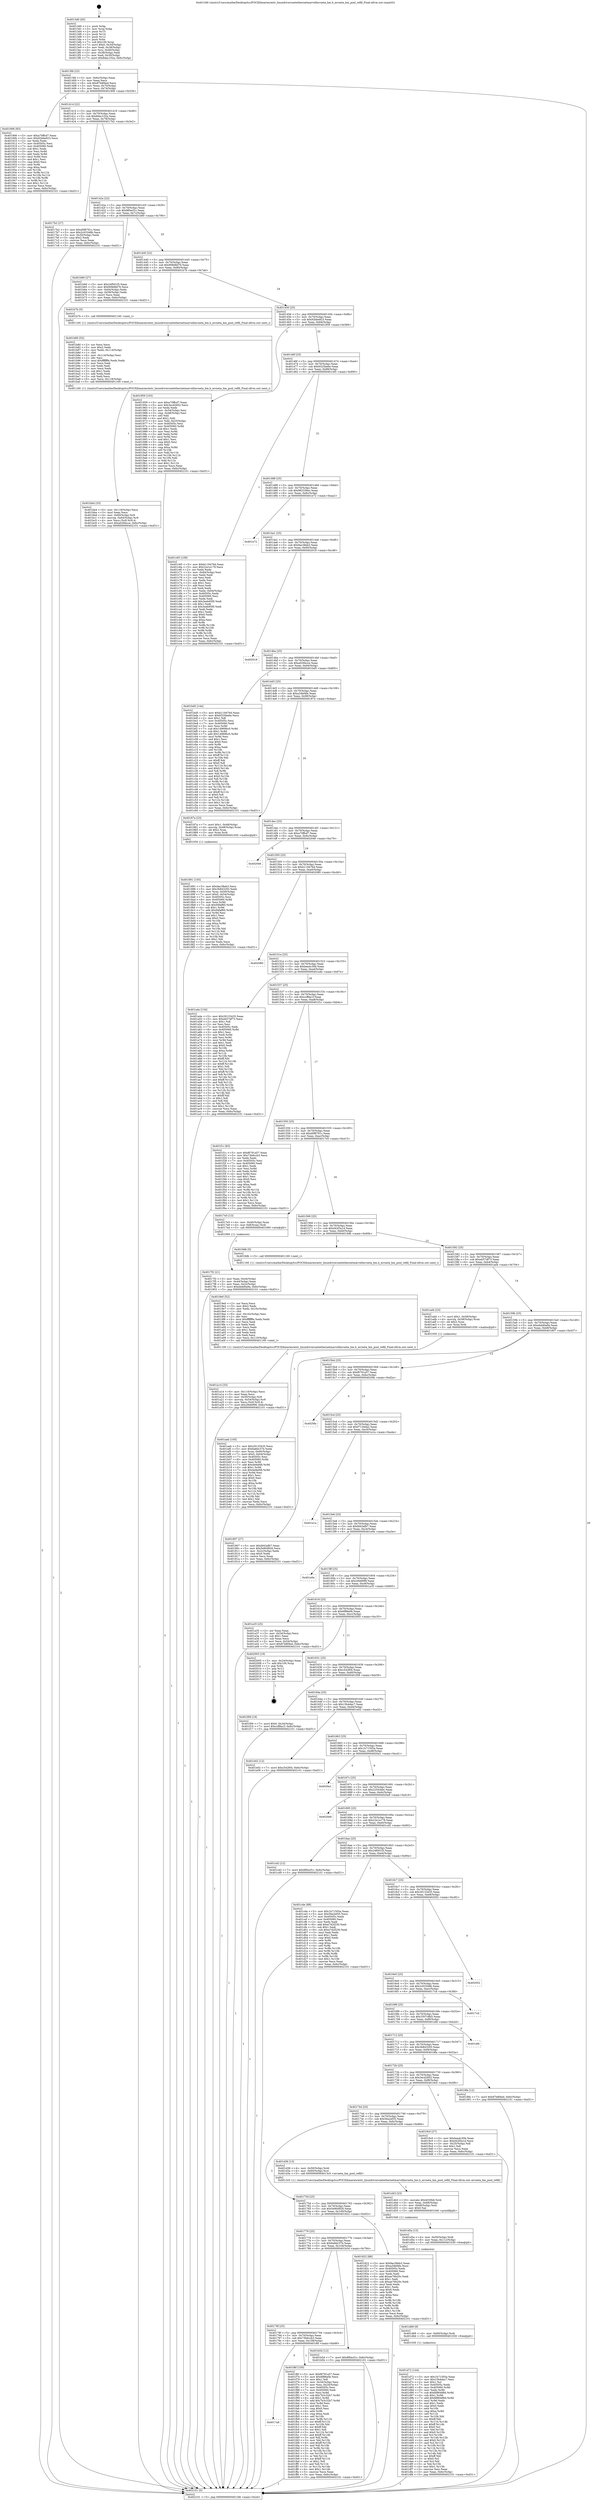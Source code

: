 digraph "0x4013d0" {
  label = "0x4013d0 (/mnt/c/Users/mathe/Desktop/tcc/POCII/binaries/extr_linuxdriversnetethernetmarvellmvneta_bm.h_mvneta_bm_pool_refill_Final-ollvm.out::main(0))"
  labelloc = "t"
  node[shape=record]

  Entry [label="",width=0.3,height=0.3,shape=circle,fillcolor=black,style=filled]
  "0x4013fd" [label="{
     0x4013fd [23]\l
     | [instrs]\l
     &nbsp;&nbsp;0x4013fd \<+3\>: mov -0x6c(%rbp),%eax\l
     &nbsp;&nbsp;0x401400 \<+2\>: mov %eax,%ecx\l
     &nbsp;&nbsp;0x401402 \<+6\>: sub $0x87b8f4ed,%ecx\l
     &nbsp;&nbsp;0x401408 \<+3\>: mov %eax,-0x70(%rbp)\l
     &nbsp;&nbsp;0x40140b \<+3\>: mov %ecx,-0x74(%rbp)\l
     &nbsp;&nbsp;0x40140e \<+6\>: je 0000000000401906 \<main+0x536\>\l
  }"]
  "0x401906" [label="{
     0x401906 [83]\l
     | [instrs]\l
     &nbsp;&nbsp;0x401906 \<+5\>: mov $0xa70ffcd7,%eax\l
     &nbsp;&nbsp;0x40190b \<+5\>: mov $0x92bbe923,%ecx\l
     &nbsp;&nbsp;0x401910 \<+2\>: xor %edx,%edx\l
     &nbsp;&nbsp;0x401912 \<+7\>: mov 0x40505c,%esi\l
     &nbsp;&nbsp;0x401919 \<+7\>: mov 0x405060,%edi\l
     &nbsp;&nbsp;0x401920 \<+3\>: sub $0x1,%edx\l
     &nbsp;&nbsp;0x401923 \<+3\>: mov %esi,%r8d\l
     &nbsp;&nbsp;0x401926 \<+3\>: add %edx,%r8d\l
     &nbsp;&nbsp;0x401929 \<+4\>: imul %r8d,%esi\l
     &nbsp;&nbsp;0x40192d \<+3\>: and $0x1,%esi\l
     &nbsp;&nbsp;0x401930 \<+3\>: cmp $0x0,%esi\l
     &nbsp;&nbsp;0x401933 \<+4\>: sete %r9b\l
     &nbsp;&nbsp;0x401937 \<+3\>: cmp $0xa,%edi\l
     &nbsp;&nbsp;0x40193a \<+4\>: setl %r10b\l
     &nbsp;&nbsp;0x40193e \<+3\>: mov %r9b,%r11b\l
     &nbsp;&nbsp;0x401941 \<+3\>: and %r10b,%r11b\l
     &nbsp;&nbsp;0x401944 \<+3\>: xor %r10b,%r9b\l
     &nbsp;&nbsp;0x401947 \<+3\>: or %r9b,%r11b\l
     &nbsp;&nbsp;0x40194a \<+4\>: test $0x1,%r11b\l
     &nbsp;&nbsp;0x40194e \<+3\>: cmovne %ecx,%eax\l
     &nbsp;&nbsp;0x401951 \<+3\>: mov %eax,-0x6c(%rbp)\l
     &nbsp;&nbsp;0x401954 \<+5\>: jmp 0000000000402101 \<main+0xd31\>\l
  }"]
  "0x401414" [label="{
     0x401414 [22]\l
     | [instrs]\l
     &nbsp;&nbsp;0x401414 \<+5\>: jmp 0000000000401419 \<main+0x49\>\l
     &nbsp;&nbsp;0x401419 \<+3\>: mov -0x70(%rbp),%eax\l
     &nbsp;&nbsp;0x40141c \<+5\>: sub $0x8dac102a,%eax\l
     &nbsp;&nbsp;0x401421 \<+3\>: mov %eax,-0x78(%rbp)\l
     &nbsp;&nbsp;0x401424 \<+6\>: je 00000000004017b2 \<main+0x3e2\>\l
  }"]
  Exit [label="",width=0.3,height=0.3,shape=circle,fillcolor=black,style=filled,peripheries=2]
  "0x4017b2" [label="{
     0x4017b2 [27]\l
     | [instrs]\l
     &nbsp;&nbsp;0x4017b2 \<+5\>: mov $0xd0f8791c,%eax\l
     &nbsp;&nbsp;0x4017b7 \<+5\>: mov $0x2c03348b,%ecx\l
     &nbsp;&nbsp;0x4017bc \<+3\>: mov -0x30(%rbp),%edx\l
     &nbsp;&nbsp;0x4017bf \<+3\>: cmp $0x2,%edx\l
     &nbsp;&nbsp;0x4017c2 \<+3\>: cmovne %ecx,%eax\l
     &nbsp;&nbsp;0x4017c5 \<+3\>: mov %eax,-0x6c(%rbp)\l
     &nbsp;&nbsp;0x4017c8 \<+5\>: jmp 0000000000402101 \<main+0xd31\>\l
  }"]
  "0x40142a" [label="{
     0x40142a [22]\l
     | [instrs]\l
     &nbsp;&nbsp;0x40142a \<+5\>: jmp 000000000040142f \<main+0x5f\>\l
     &nbsp;&nbsp;0x40142f \<+3\>: mov -0x70(%rbp),%eax\l
     &nbsp;&nbsp;0x401432 \<+5\>: sub $0x8f0ecf1c,%eax\l
     &nbsp;&nbsp;0x401437 \<+3\>: mov %eax,-0x7c(%rbp)\l
     &nbsp;&nbsp;0x40143a \<+6\>: je 0000000000401b60 \<main+0x790\>\l
  }"]
  "0x402101" [label="{
     0x402101 [5]\l
     | [instrs]\l
     &nbsp;&nbsp;0x402101 \<+5\>: jmp 00000000004013fd \<main+0x2d\>\l
  }"]
  "0x4013d0" [label="{
     0x4013d0 [45]\l
     | [instrs]\l
     &nbsp;&nbsp;0x4013d0 \<+1\>: push %rbp\l
     &nbsp;&nbsp;0x4013d1 \<+3\>: mov %rsp,%rbp\l
     &nbsp;&nbsp;0x4013d4 \<+2\>: push %r15\l
     &nbsp;&nbsp;0x4013d6 \<+2\>: push %r14\l
     &nbsp;&nbsp;0x4013d8 \<+2\>: push %r12\l
     &nbsp;&nbsp;0x4013da \<+1\>: push %rbx\l
     &nbsp;&nbsp;0x4013db \<+7\>: sub $0x100,%rsp\l
     &nbsp;&nbsp;0x4013e2 \<+7\>: movl $0x0,-0x34(%rbp)\l
     &nbsp;&nbsp;0x4013e9 \<+3\>: mov %edi,-0x38(%rbp)\l
     &nbsp;&nbsp;0x4013ec \<+4\>: mov %rsi,-0x40(%rbp)\l
     &nbsp;&nbsp;0x4013f0 \<+3\>: mov -0x38(%rbp),%edi\l
     &nbsp;&nbsp;0x4013f3 \<+3\>: mov %edi,-0x30(%rbp)\l
     &nbsp;&nbsp;0x4013f6 \<+7\>: movl $0x8dac102a,-0x6c(%rbp)\l
  }"]
  "0x4017a8" [label="{
     0x4017a8\l
  }", style=dashed]
  "0x401b60" [label="{
     0x401b60 [27]\l
     | [instrs]\l
     &nbsp;&nbsp;0x401b60 \<+5\>: mov $0x24f001f3,%eax\l
     &nbsp;&nbsp;0x401b65 \<+5\>: mov $0x908d8d76,%ecx\l
     &nbsp;&nbsp;0x401b6a \<+3\>: mov -0x64(%rbp),%edx\l
     &nbsp;&nbsp;0x401b6d \<+3\>: cmp -0x58(%rbp),%edx\l
     &nbsp;&nbsp;0x401b70 \<+3\>: cmovl %ecx,%eax\l
     &nbsp;&nbsp;0x401b73 \<+3\>: mov %eax,-0x6c(%rbp)\l
     &nbsp;&nbsp;0x401b76 \<+5\>: jmp 0000000000402101 \<main+0xd31\>\l
  }"]
  "0x401440" [label="{
     0x401440 [22]\l
     | [instrs]\l
     &nbsp;&nbsp;0x401440 \<+5\>: jmp 0000000000401445 \<main+0x75\>\l
     &nbsp;&nbsp;0x401445 \<+3\>: mov -0x70(%rbp),%eax\l
     &nbsp;&nbsp;0x401448 \<+5\>: sub $0x908d8d76,%eax\l
     &nbsp;&nbsp;0x40144d \<+3\>: mov %eax,-0x80(%rbp)\l
     &nbsp;&nbsp;0x401450 \<+6\>: je 0000000000401b7b \<main+0x7ab\>\l
  }"]
  "0x401f6f" [label="{
     0x401f6f [150]\l
     | [instrs]\l
     &nbsp;&nbsp;0x401f6f \<+5\>: mov $0xf6791a57,%eax\l
     &nbsp;&nbsp;0x401f74 \<+5\>: mov $0x6f88a0b,%ecx\l
     &nbsp;&nbsp;0x401f79 \<+2\>: mov $0x1,%dl\l
     &nbsp;&nbsp;0x401f7b \<+3\>: mov -0x34(%rbp),%esi\l
     &nbsp;&nbsp;0x401f7e \<+3\>: mov %esi,-0x24(%rbp)\l
     &nbsp;&nbsp;0x401f81 \<+7\>: mov 0x40505c,%esi\l
     &nbsp;&nbsp;0x401f88 \<+7\>: mov 0x405060,%edi\l
     &nbsp;&nbsp;0x401f8f \<+3\>: mov %esi,%r8d\l
     &nbsp;&nbsp;0x401f92 \<+7\>: sub $0x7b3c32b7,%r8d\l
     &nbsp;&nbsp;0x401f99 \<+4\>: sub $0x1,%r8d\l
     &nbsp;&nbsp;0x401f9d \<+7\>: add $0x7b3c32b7,%r8d\l
     &nbsp;&nbsp;0x401fa4 \<+4\>: imul %r8d,%esi\l
     &nbsp;&nbsp;0x401fa8 \<+3\>: and $0x1,%esi\l
     &nbsp;&nbsp;0x401fab \<+3\>: cmp $0x0,%esi\l
     &nbsp;&nbsp;0x401fae \<+4\>: sete %r9b\l
     &nbsp;&nbsp;0x401fb2 \<+3\>: cmp $0xa,%edi\l
     &nbsp;&nbsp;0x401fb5 \<+4\>: setl %r10b\l
     &nbsp;&nbsp;0x401fb9 \<+3\>: mov %r9b,%r11b\l
     &nbsp;&nbsp;0x401fbc \<+4\>: xor $0xff,%r11b\l
     &nbsp;&nbsp;0x401fc0 \<+3\>: mov %r10b,%bl\l
     &nbsp;&nbsp;0x401fc3 \<+3\>: xor $0xff,%bl\l
     &nbsp;&nbsp;0x401fc6 \<+3\>: xor $0x1,%dl\l
     &nbsp;&nbsp;0x401fc9 \<+3\>: mov %r11b,%r14b\l
     &nbsp;&nbsp;0x401fcc \<+4\>: and $0xff,%r14b\l
     &nbsp;&nbsp;0x401fd0 \<+3\>: and %dl,%r9b\l
     &nbsp;&nbsp;0x401fd3 \<+3\>: mov %bl,%r15b\l
     &nbsp;&nbsp;0x401fd6 \<+4\>: and $0xff,%r15b\l
     &nbsp;&nbsp;0x401fda \<+3\>: and %dl,%r10b\l
     &nbsp;&nbsp;0x401fdd \<+3\>: or %r9b,%r14b\l
     &nbsp;&nbsp;0x401fe0 \<+3\>: or %r10b,%r15b\l
     &nbsp;&nbsp;0x401fe3 \<+3\>: xor %r15b,%r14b\l
     &nbsp;&nbsp;0x401fe6 \<+3\>: or %bl,%r11b\l
     &nbsp;&nbsp;0x401fe9 \<+4\>: xor $0xff,%r11b\l
     &nbsp;&nbsp;0x401fed \<+3\>: or $0x1,%dl\l
     &nbsp;&nbsp;0x401ff0 \<+3\>: and %dl,%r11b\l
     &nbsp;&nbsp;0x401ff3 \<+3\>: or %r11b,%r14b\l
     &nbsp;&nbsp;0x401ff6 \<+4\>: test $0x1,%r14b\l
     &nbsp;&nbsp;0x401ffa \<+3\>: cmovne %ecx,%eax\l
     &nbsp;&nbsp;0x401ffd \<+3\>: mov %eax,-0x6c(%rbp)\l
     &nbsp;&nbsp;0x402000 \<+5\>: jmp 0000000000402101 \<main+0xd31\>\l
  }"]
  "0x401b7b" [label="{
     0x401b7b [5]\l
     | [instrs]\l
     &nbsp;&nbsp;0x401b7b \<+5\>: call 0000000000401160 \<next_i\>\l
     | [calls]\l
     &nbsp;&nbsp;0x401160 \{1\} (/mnt/c/Users/mathe/Desktop/tcc/POCII/binaries/extr_linuxdriversnetethernetmarvellmvneta_bm.h_mvneta_bm_pool_refill_Final-ollvm.out::next_i)\l
  }"]
  "0x401456" [label="{
     0x401456 [25]\l
     | [instrs]\l
     &nbsp;&nbsp;0x401456 \<+5\>: jmp 000000000040145b \<main+0x8b\>\l
     &nbsp;&nbsp;0x40145b \<+3\>: mov -0x70(%rbp),%eax\l
     &nbsp;&nbsp;0x40145e \<+5\>: sub $0x92bbe923,%eax\l
     &nbsp;&nbsp;0x401463 \<+6\>: mov %eax,-0x84(%rbp)\l
     &nbsp;&nbsp;0x401469 \<+6\>: je 0000000000401959 \<main+0x589\>\l
  }"]
  "0x401d72" [label="{
     0x401d72 [144]\l
     | [instrs]\l
     &nbsp;&nbsp;0x401d72 \<+5\>: mov $0x1b71505a,%eax\l
     &nbsp;&nbsp;0x401d77 \<+5\>: mov $0x15b4dac7,%esi\l
     &nbsp;&nbsp;0x401d7c \<+2\>: mov $0x1,%cl\l
     &nbsp;&nbsp;0x401d7e \<+7\>: mov 0x40505c,%edx\l
     &nbsp;&nbsp;0x401d85 \<+8\>: mov 0x405060,%r8d\l
     &nbsp;&nbsp;0x401d8d \<+3\>: mov %edx,%r9d\l
     &nbsp;&nbsp;0x401d90 \<+7\>: sub $0xfd86488d,%r9d\l
     &nbsp;&nbsp;0x401d97 \<+4\>: sub $0x1,%r9d\l
     &nbsp;&nbsp;0x401d9b \<+7\>: add $0xfd86488d,%r9d\l
     &nbsp;&nbsp;0x401da2 \<+4\>: imul %r9d,%edx\l
     &nbsp;&nbsp;0x401da6 \<+3\>: and $0x1,%edx\l
     &nbsp;&nbsp;0x401da9 \<+3\>: cmp $0x0,%edx\l
     &nbsp;&nbsp;0x401dac \<+4\>: sete %r10b\l
     &nbsp;&nbsp;0x401db0 \<+4\>: cmp $0xa,%r8d\l
     &nbsp;&nbsp;0x401db4 \<+4\>: setl %r11b\l
     &nbsp;&nbsp;0x401db8 \<+3\>: mov %r10b,%bl\l
     &nbsp;&nbsp;0x401dbb \<+3\>: xor $0xff,%bl\l
     &nbsp;&nbsp;0x401dbe \<+3\>: mov %r11b,%r14b\l
     &nbsp;&nbsp;0x401dc1 \<+4\>: xor $0xff,%r14b\l
     &nbsp;&nbsp;0x401dc5 \<+3\>: xor $0x0,%cl\l
     &nbsp;&nbsp;0x401dc8 \<+3\>: mov %bl,%r15b\l
     &nbsp;&nbsp;0x401dcb \<+4\>: and $0x0,%r15b\l
     &nbsp;&nbsp;0x401dcf \<+3\>: and %cl,%r10b\l
     &nbsp;&nbsp;0x401dd2 \<+3\>: mov %r14b,%r12b\l
     &nbsp;&nbsp;0x401dd5 \<+4\>: and $0x0,%r12b\l
     &nbsp;&nbsp;0x401dd9 \<+3\>: and %cl,%r11b\l
     &nbsp;&nbsp;0x401ddc \<+3\>: or %r10b,%r15b\l
     &nbsp;&nbsp;0x401ddf \<+3\>: or %r11b,%r12b\l
     &nbsp;&nbsp;0x401de2 \<+3\>: xor %r12b,%r15b\l
     &nbsp;&nbsp;0x401de5 \<+3\>: or %r14b,%bl\l
     &nbsp;&nbsp;0x401de8 \<+3\>: xor $0xff,%bl\l
     &nbsp;&nbsp;0x401deb \<+3\>: or $0x0,%cl\l
     &nbsp;&nbsp;0x401dee \<+2\>: and %cl,%bl\l
     &nbsp;&nbsp;0x401df0 \<+3\>: or %bl,%r15b\l
     &nbsp;&nbsp;0x401df3 \<+4\>: test $0x1,%r15b\l
     &nbsp;&nbsp;0x401df7 \<+3\>: cmovne %esi,%eax\l
     &nbsp;&nbsp;0x401dfa \<+3\>: mov %eax,-0x6c(%rbp)\l
     &nbsp;&nbsp;0x401dfd \<+5\>: jmp 0000000000402101 \<main+0xd31\>\l
  }"]
  "0x401959" [label="{
     0x401959 [103]\l
     | [instrs]\l
     &nbsp;&nbsp;0x401959 \<+5\>: mov $0xa70ffcd7,%eax\l
     &nbsp;&nbsp;0x40195e \<+5\>: mov $0x3ecd2602,%ecx\l
     &nbsp;&nbsp;0x401963 \<+2\>: xor %edx,%edx\l
     &nbsp;&nbsp;0x401965 \<+3\>: mov -0x54(%rbp),%esi\l
     &nbsp;&nbsp;0x401968 \<+3\>: cmp -0x48(%rbp),%esi\l
     &nbsp;&nbsp;0x40196b \<+4\>: setl %dil\l
     &nbsp;&nbsp;0x40196f \<+4\>: and $0x1,%dil\l
     &nbsp;&nbsp;0x401973 \<+4\>: mov %dil,-0x25(%rbp)\l
     &nbsp;&nbsp;0x401977 \<+7\>: mov 0x40505c,%esi\l
     &nbsp;&nbsp;0x40197e \<+8\>: mov 0x405060,%r8d\l
     &nbsp;&nbsp;0x401986 \<+3\>: sub $0x1,%edx\l
     &nbsp;&nbsp;0x401989 \<+3\>: mov %esi,%r9d\l
     &nbsp;&nbsp;0x40198c \<+3\>: add %edx,%r9d\l
     &nbsp;&nbsp;0x40198f \<+4\>: imul %r9d,%esi\l
     &nbsp;&nbsp;0x401993 \<+3\>: and $0x1,%esi\l
     &nbsp;&nbsp;0x401996 \<+3\>: cmp $0x0,%esi\l
     &nbsp;&nbsp;0x401999 \<+4\>: sete %dil\l
     &nbsp;&nbsp;0x40199d \<+4\>: cmp $0xa,%r8d\l
     &nbsp;&nbsp;0x4019a1 \<+4\>: setl %r10b\l
     &nbsp;&nbsp;0x4019a5 \<+3\>: mov %dil,%r11b\l
     &nbsp;&nbsp;0x4019a8 \<+3\>: and %r10b,%r11b\l
     &nbsp;&nbsp;0x4019ab \<+3\>: xor %r10b,%dil\l
     &nbsp;&nbsp;0x4019ae \<+3\>: or %dil,%r11b\l
     &nbsp;&nbsp;0x4019b1 \<+4\>: test $0x1,%r11b\l
     &nbsp;&nbsp;0x4019b5 \<+3\>: cmovne %ecx,%eax\l
     &nbsp;&nbsp;0x4019b8 \<+3\>: mov %eax,-0x6c(%rbp)\l
     &nbsp;&nbsp;0x4019bb \<+5\>: jmp 0000000000402101 \<main+0xd31\>\l
  }"]
  "0x40146f" [label="{
     0x40146f [25]\l
     | [instrs]\l
     &nbsp;&nbsp;0x40146f \<+5\>: jmp 0000000000401474 \<main+0xa4\>\l
     &nbsp;&nbsp;0x401474 \<+3\>: mov -0x70(%rbp),%eax\l
     &nbsp;&nbsp;0x401477 \<+5\>: sub $0x9325be6e,%eax\l
     &nbsp;&nbsp;0x40147c \<+6\>: mov %eax,-0x88(%rbp)\l
     &nbsp;&nbsp;0x401482 \<+6\>: je 0000000000401c65 \<main+0x895\>\l
  }"]
  "0x401d69" [label="{
     0x401d69 [9]\l
     | [instrs]\l
     &nbsp;&nbsp;0x401d69 \<+4\>: mov -0x60(%rbp),%rdi\l
     &nbsp;&nbsp;0x401d6d \<+5\>: call 0000000000401030 \<free@plt\>\l
     | [calls]\l
     &nbsp;&nbsp;0x401030 \{1\} (unknown)\l
  }"]
  "0x401c65" [label="{
     0x401c65 [109]\l
     | [instrs]\l
     &nbsp;&nbsp;0x401c65 \<+5\>: mov $0xb119476d,%eax\l
     &nbsp;&nbsp;0x401c6a \<+5\>: mov $0x22e1e179,%ecx\l
     &nbsp;&nbsp;0x401c6f \<+2\>: xor %edx,%edx\l
     &nbsp;&nbsp;0x401c71 \<+3\>: mov -0x64(%rbp),%esi\l
     &nbsp;&nbsp;0x401c74 \<+2\>: mov %edx,%edi\l
     &nbsp;&nbsp;0x401c76 \<+2\>: sub %esi,%edi\l
     &nbsp;&nbsp;0x401c78 \<+2\>: mov %edx,%esi\l
     &nbsp;&nbsp;0x401c7a \<+3\>: sub $0x1,%esi\l
     &nbsp;&nbsp;0x401c7d \<+2\>: add %esi,%edi\l
     &nbsp;&nbsp;0x401c7f \<+2\>: sub %edi,%edx\l
     &nbsp;&nbsp;0x401c81 \<+3\>: mov %edx,-0x64(%rbp)\l
     &nbsp;&nbsp;0x401c84 \<+7\>: mov 0x40505c,%edx\l
     &nbsp;&nbsp;0x401c8b \<+7\>: mov 0x405060,%esi\l
     &nbsp;&nbsp;0x401c92 \<+2\>: mov %edx,%edi\l
     &nbsp;&nbsp;0x401c94 \<+6\>: add $0x3eeb95f0,%edi\l
     &nbsp;&nbsp;0x401c9a \<+3\>: sub $0x1,%edi\l
     &nbsp;&nbsp;0x401c9d \<+6\>: sub $0x3eeb95f0,%edi\l
     &nbsp;&nbsp;0x401ca3 \<+3\>: imul %edi,%edx\l
     &nbsp;&nbsp;0x401ca6 \<+3\>: and $0x1,%edx\l
     &nbsp;&nbsp;0x401ca9 \<+3\>: cmp $0x0,%edx\l
     &nbsp;&nbsp;0x401cac \<+4\>: sete %r8b\l
     &nbsp;&nbsp;0x401cb0 \<+3\>: cmp $0xa,%esi\l
     &nbsp;&nbsp;0x401cb3 \<+4\>: setl %r9b\l
     &nbsp;&nbsp;0x401cb7 \<+3\>: mov %r8b,%r10b\l
     &nbsp;&nbsp;0x401cba \<+3\>: and %r9b,%r10b\l
     &nbsp;&nbsp;0x401cbd \<+3\>: xor %r9b,%r8b\l
     &nbsp;&nbsp;0x401cc0 \<+3\>: or %r8b,%r10b\l
     &nbsp;&nbsp;0x401cc3 \<+4\>: test $0x1,%r10b\l
     &nbsp;&nbsp;0x401cc7 \<+3\>: cmovne %ecx,%eax\l
     &nbsp;&nbsp;0x401cca \<+3\>: mov %eax,-0x6c(%rbp)\l
     &nbsp;&nbsp;0x401ccd \<+5\>: jmp 0000000000402101 \<main+0xd31\>\l
  }"]
  "0x401488" [label="{
     0x401488 [25]\l
     | [instrs]\l
     &nbsp;&nbsp;0x401488 \<+5\>: jmp 000000000040148d \<main+0xbd\>\l
     &nbsp;&nbsp;0x40148d \<+3\>: mov -0x70(%rbp),%eax\l
     &nbsp;&nbsp;0x401490 \<+5\>: sub $0x982336ec,%eax\l
     &nbsp;&nbsp;0x401495 \<+6\>: mov %eax,-0x8c(%rbp)\l
     &nbsp;&nbsp;0x40149b \<+6\>: je 0000000000401e72 \<main+0xaa2\>\l
  }"]
  "0x401d5a" [label="{
     0x401d5a [15]\l
     | [instrs]\l
     &nbsp;&nbsp;0x401d5a \<+4\>: mov -0x50(%rbp),%rdi\l
     &nbsp;&nbsp;0x401d5e \<+6\>: mov %eax,-0x11c(%rbp)\l
     &nbsp;&nbsp;0x401d64 \<+5\>: call 0000000000401030 \<free@plt\>\l
     | [calls]\l
     &nbsp;&nbsp;0x401030 \{1\} (unknown)\l
  }"]
  "0x401e72" [label="{
     0x401e72\l
  }", style=dashed]
  "0x4014a1" [label="{
     0x4014a1 [25]\l
     | [instrs]\l
     &nbsp;&nbsp;0x4014a1 \<+5\>: jmp 00000000004014a6 \<main+0xd6\>\l
     &nbsp;&nbsp;0x4014a6 \<+3\>: mov -0x70(%rbp),%eax\l
     &nbsp;&nbsp;0x4014a9 \<+5\>: sub $0x9ac38eb3,%eax\l
     &nbsp;&nbsp;0x4014ae \<+6\>: mov %eax,-0x90(%rbp)\l
     &nbsp;&nbsp;0x4014b4 \<+6\>: je 0000000000402018 \<main+0xc48\>\l
  }"]
  "0x401d43" [label="{
     0x401d43 [23]\l
     | [instrs]\l
     &nbsp;&nbsp;0x401d43 \<+10\>: movabs $0x4030b6,%rdi\l
     &nbsp;&nbsp;0x401d4d \<+3\>: mov %eax,-0x68(%rbp)\l
     &nbsp;&nbsp;0x401d50 \<+3\>: mov -0x68(%rbp),%esi\l
     &nbsp;&nbsp;0x401d53 \<+2\>: mov $0x0,%al\l
     &nbsp;&nbsp;0x401d55 \<+5\>: call 0000000000401040 \<printf@plt\>\l
     | [calls]\l
     &nbsp;&nbsp;0x401040 \{1\} (unknown)\l
  }"]
  "0x402018" [label="{
     0x402018\l
  }", style=dashed]
  "0x4014ba" [label="{
     0x4014ba [25]\l
     | [instrs]\l
     &nbsp;&nbsp;0x4014ba \<+5\>: jmp 00000000004014bf \<main+0xef\>\l
     &nbsp;&nbsp;0x4014bf \<+3\>: mov -0x70(%rbp),%eax\l
     &nbsp;&nbsp;0x4014c2 \<+5\>: sub $0xa026bcce,%eax\l
     &nbsp;&nbsp;0x4014c7 \<+6\>: mov %eax,-0x94(%rbp)\l
     &nbsp;&nbsp;0x4014cd \<+6\>: je 0000000000401bd5 \<main+0x805\>\l
  }"]
  "0x401bb4" [label="{
     0x401bb4 [33]\l
     | [instrs]\l
     &nbsp;&nbsp;0x401bb4 \<+6\>: mov -0x118(%rbp),%ecx\l
     &nbsp;&nbsp;0x401bba \<+3\>: imul %eax,%ecx\l
     &nbsp;&nbsp;0x401bbd \<+4\>: mov -0x60(%rbp),%r8\l
     &nbsp;&nbsp;0x401bc1 \<+4\>: movslq -0x64(%rbp),%r9\l
     &nbsp;&nbsp;0x401bc5 \<+4\>: mov %ecx,(%r8,%r9,4)\l
     &nbsp;&nbsp;0x401bc9 \<+7\>: movl $0xa026bcce,-0x6c(%rbp)\l
     &nbsp;&nbsp;0x401bd0 \<+5\>: jmp 0000000000402101 \<main+0xd31\>\l
  }"]
  "0x401bd5" [label="{
     0x401bd5 [144]\l
     | [instrs]\l
     &nbsp;&nbsp;0x401bd5 \<+5\>: mov $0xb119476d,%eax\l
     &nbsp;&nbsp;0x401bda \<+5\>: mov $0x9325be6e,%ecx\l
     &nbsp;&nbsp;0x401bdf \<+2\>: mov $0x1,%dl\l
     &nbsp;&nbsp;0x401be1 \<+7\>: mov 0x40505c,%esi\l
     &nbsp;&nbsp;0x401be8 \<+7\>: mov 0x405060,%edi\l
     &nbsp;&nbsp;0x401bef \<+3\>: mov %esi,%r8d\l
     &nbsp;&nbsp;0x401bf2 \<+7\>: sub $0x14969bc0,%r8d\l
     &nbsp;&nbsp;0x401bf9 \<+4\>: sub $0x1,%r8d\l
     &nbsp;&nbsp;0x401bfd \<+7\>: add $0x14969bc0,%r8d\l
     &nbsp;&nbsp;0x401c04 \<+4\>: imul %r8d,%esi\l
     &nbsp;&nbsp;0x401c08 \<+3\>: and $0x1,%esi\l
     &nbsp;&nbsp;0x401c0b \<+3\>: cmp $0x0,%esi\l
     &nbsp;&nbsp;0x401c0e \<+4\>: sete %r9b\l
     &nbsp;&nbsp;0x401c12 \<+3\>: cmp $0xa,%edi\l
     &nbsp;&nbsp;0x401c15 \<+4\>: setl %r10b\l
     &nbsp;&nbsp;0x401c19 \<+3\>: mov %r9b,%r11b\l
     &nbsp;&nbsp;0x401c1c \<+4\>: xor $0xff,%r11b\l
     &nbsp;&nbsp;0x401c20 \<+3\>: mov %r10b,%bl\l
     &nbsp;&nbsp;0x401c23 \<+3\>: xor $0xff,%bl\l
     &nbsp;&nbsp;0x401c26 \<+3\>: xor $0x0,%dl\l
     &nbsp;&nbsp;0x401c29 \<+3\>: mov %r11b,%r14b\l
     &nbsp;&nbsp;0x401c2c \<+4\>: and $0x0,%r14b\l
     &nbsp;&nbsp;0x401c30 \<+3\>: and %dl,%r9b\l
     &nbsp;&nbsp;0x401c33 \<+3\>: mov %bl,%r15b\l
     &nbsp;&nbsp;0x401c36 \<+4\>: and $0x0,%r15b\l
     &nbsp;&nbsp;0x401c3a \<+3\>: and %dl,%r10b\l
     &nbsp;&nbsp;0x401c3d \<+3\>: or %r9b,%r14b\l
     &nbsp;&nbsp;0x401c40 \<+3\>: or %r10b,%r15b\l
     &nbsp;&nbsp;0x401c43 \<+3\>: xor %r15b,%r14b\l
     &nbsp;&nbsp;0x401c46 \<+3\>: or %bl,%r11b\l
     &nbsp;&nbsp;0x401c49 \<+4\>: xor $0xff,%r11b\l
     &nbsp;&nbsp;0x401c4d \<+3\>: or $0x0,%dl\l
     &nbsp;&nbsp;0x401c50 \<+3\>: and %dl,%r11b\l
     &nbsp;&nbsp;0x401c53 \<+3\>: or %r11b,%r14b\l
     &nbsp;&nbsp;0x401c56 \<+4\>: test $0x1,%r14b\l
     &nbsp;&nbsp;0x401c5a \<+3\>: cmovne %ecx,%eax\l
     &nbsp;&nbsp;0x401c5d \<+3\>: mov %eax,-0x6c(%rbp)\l
     &nbsp;&nbsp;0x401c60 \<+5\>: jmp 0000000000402101 \<main+0xd31\>\l
  }"]
  "0x4014d3" [label="{
     0x4014d3 [25]\l
     | [instrs]\l
     &nbsp;&nbsp;0x4014d3 \<+5\>: jmp 00000000004014d8 \<main+0x108\>\l
     &nbsp;&nbsp;0x4014d8 \<+3\>: mov -0x70(%rbp),%eax\l
     &nbsp;&nbsp;0x4014db \<+5\>: sub $0xa34bf4fe,%eax\l
     &nbsp;&nbsp;0x4014e0 \<+6\>: mov %eax,-0x98(%rbp)\l
     &nbsp;&nbsp;0x4014e6 \<+6\>: je 000000000040187a \<main+0x4aa\>\l
  }"]
  "0x401b80" [label="{
     0x401b80 [52]\l
     | [instrs]\l
     &nbsp;&nbsp;0x401b80 \<+2\>: xor %ecx,%ecx\l
     &nbsp;&nbsp;0x401b82 \<+5\>: mov $0x2,%edx\l
     &nbsp;&nbsp;0x401b87 \<+6\>: mov %edx,-0x114(%rbp)\l
     &nbsp;&nbsp;0x401b8d \<+1\>: cltd\l
     &nbsp;&nbsp;0x401b8e \<+6\>: mov -0x114(%rbp),%esi\l
     &nbsp;&nbsp;0x401b94 \<+2\>: idiv %esi\l
     &nbsp;&nbsp;0x401b96 \<+6\>: imul $0xfffffffe,%edx,%edx\l
     &nbsp;&nbsp;0x401b9c \<+2\>: mov %ecx,%edi\l
     &nbsp;&nbsp;0x401b9e \<+2\>: sub %edx,%edi\l
     &nbsp;&nbsp;0x401ba0 \<+2\>: mov %ecx,%edx\l
     &nbsp;&nbsp;0x401ba2 \<+3\>: sub $0x1,%edx\l
     &nbsp;&nbsp;0x401ba5 \<+2\>: add %edx,%edi\l
     &nbsp;&nbsp;0x401ba7 \<+2\>: sub %edi,%ecx\l
     &nbsp;&nbsp;0x401ba9 \<+6\>: mov %ecx,-0x118(%rbp)\l
     &nbsp;&nbsp;0x401baf \<+5\>: call 0000000000401160 \<next_i\>\l
     | [calls]\l
     &nbsp;&nbsp;0x401160 \{1\} (/mnt/c/Users/mathe/Desktop/tcc/POCII/binaries/extr_linuxdriversnetethernetmarvellmvneta_bm.h_mvneta_bm_pool_refill_Final-ollvm.out::next_i)\l
  }"]
  "0x40187a" [label="{
     0x40187a [23]\l
     | [instrs]\l
     &nbsp;&nbsp;0x40187a \<+7\>: movl $0x1,-0x48(%rbp)\l
     &nbsp;&nbsp;0x401881 \<+4\>: movslq -0x48(%rbp),%rax\l
     &nbsp;&nbsp;0x401885 \<+4\>: shl $0x2,%rax\l
     &nbsp;&nbsp;0x401889 \<+3\>: mov %rax,%rdi\l
     &nbsp;&nbsp;0x40188c \<+5\>: call 0000000000401050 \<malloc@plt\>\l
     | [calls]\l
     &nbsp;&nbsp;0x401050 \{1\} (unknown)\l
  }"]
  "0x4014ec" [label="{
     0x4014ec [25]\l
     | [instrs]\l
     &nbsp;&nbsp;0x4014ec \<+5\>: jmp 00000000004014f1 \<main+0x121\>\l
     &nbsp;&nbsp;0x4014f1 \<+3\>: mov -0x70(%rbp),%eax\l
     &nbsp;&nbsp;0x4014f4 \<+5\>: sub $0xa70ffcd7,%eax\l
     &nbsp;&nbsp;0x4014f9 \<+6\>: mov %eax,-0x9c(%rbp)\l
     &nbsp;&nbsp;0x4014ff \<+6\>: je 0000000000402046 \<main+0xc76\>\l
  }"]
  "0x40178f" [label="{
     0x40178f [25]\l
     | [instrs]\l
     &nbsp;&nbsp;0x40178f \<+5\>: jmp 0000000000401794 \<main+0x3c4\>\l
     &nbsp;&nbsp;0x401794 \<+3\>: mov -0x70(%rbp),%eax\l
     &nbsp;&nbsp;0x401797 \<+5\>: sub $0x73b6ccb3,%eax\l
     &nbsp;&nbsp;0x40179c \<+6\>: mov %eax,-0x108(%rbp)\l
     &nbsp;&nbsp;0x4017a2 \<+6\>: je 0000000000401f6f \<main+0xb9f\>\l
  }"]
  "0x402046" [label="{
     0x402046\l
  }", style=dashed]
  "0x401505" [label="{
     0x401505 [25]\l
     | [instrs]\l
     &nbsp;&nbsp;0x401505 \<+5\>: jmp 000000000040150a \<main+0x13a\>\l
     &nbsp;&nbsp;0x40150a \<+3\>: mov -0x70(%rbp),%eax\l
     &nbsp;&nbsp;0x40150d \<+5\>: sub $0xb119476d,%eax\l
     &nbsp;&nbsp;0x401512 \<+6\>: mov %eax,-0xa0(%rbp)\l
     &nbsp;&nbsp;0x401518 \<+6\>: je 0000000000402080 \<main+0xcb0\>\l
  }"]
  "0x401b54" [label="{
     0x401b54 [12]\l
     | [instrs]\l
     &nbsp;&nbsp;0x401b54 \<+7\>: movl $0x8f0ecf1c,-0x6c(%rbp)\l
     &nbsp;&nbsp;0x401b5b \<+5\>: jmp 0000000000402101 \<main+0xd31\>\l
  }"]
  "0x402080" [label="{
     0x402080\l
  }", style=dashed]
  "0x40151e" [label="{
     0x40151e [25]\l
     | [instrs]\l
     &nbsp;&nbsp;0x40151e \<+5\>: jmp 0000000000401523 \<main+0x153\>\l
     &nbsp;&nbsp;0x401523 \<+3\>: mov -0x70(%rbp),%eax\l
     &nbsp;&nbsp;0x401526 \<+5\>: sub $0xbea4c30b,%eax\l
     &nbsp;&nbsp;0x40152b \<+6\>: mov %eax,-0xa4(%rbp)\l
     &nbsp;&nbsp;0x401531 \<+6\>: je 0000000000401a4e \<main+0x67e\>\l
  }"]
  "0x401aeb" [label="{
     0x401aeb [105]\l
     | [instrs]\l
     &nbsp;&nbsp;0x401aeb \<+5\>: mov $0x29133435,%ecx\l
     &nbsp;&nbsp;0x401af0 \<+5\>: mov $0x6a8dc37b,%edx\l
     &nbsp;&nbsp;0x401af5 \<+4\>: mov %rax,-0x60(%rbp)\l
     &nbsp;&nbsp;0x401af9 \<+7\>: movl $0x0,-0x64(%rbp)\l
     &nbsp;&nbsp;0x401b00 \<+7\>: mov 0x40505c,%esi\l
     &nbsp;&nbsp;0x401b07 \<+8\>: mov 0x405060,%r8d\l
     &nbsp;&nbsp;0x401b0f \<+3\>: mov %esi,%r9d\l
     &nbsp;&nbsp;0x401b12 \<+7\>: add $0x4e9af48,%r9d\l
     &nbsp;&nbsp;0x401b19 \<+4\>: sub $0x1,%r9d\l
     &nbsp;&nbsp;0x401b1d \<+7\>: sub $0x4e9af48,%r9d\l
     &nbsp;&nbsp;0x401b24 \<+4\>: imul %r9d,%esi\l
     &nbsp;&nbsp;0x401b28 \<+3\>: and $0x1,%esi\l
     &nbsp;&nbsp;0x401b2b \<+3\>: cmp $0x0,%esi\l
     &nbsp;&nbsp;0x401b2e \<+4\>: sete %r10b\l
     &nbsp;&nbsp;0x401b32 \<+4\>: cmp $0xa,%r8d\l
     &nbsp;&nbsp;0x401b36 \<+4\>: setl %r11b\l
     &nbsp;&nbsp;0x401b3a \<+3\>: mov %r10b,%bl\l
     &nbsp;&nbsp;0x401b3d \<+3\>: and %r11b,%bl\l
     &nbsp;&nbsp;0x401b40 \<+3\>: xor %r11b,%r10b\l
     &nbsp;&nbsp;0x401b43 \<+3\>: or %r10b,%bl\l
     &nbsp;&nbsp;0x401b46 \<+3\>: test $0x1,%bl\l
     &nbsp;&nbsp;0x401b49 \<+3\>: cmovne %edx,%ecx\l
     &nbsp;&nbsp;0x401b4c \<+3\>: mov %ecx,-0x6c(%rbp)\l
     &nbsp;&nbsp;0x401b4f \<+5\>: jmp 0000000000402101 \<main+0xd31\>\l
  }"]
  "0x401a4e" [label="{
     0x401a4e [134]\l
     | [instrs]\l
     &nbsp;&nbsp;0x401a4e \<+5\>: mov $0x29133435,%eax\l
     &nbsp;&nbsp;0x401a53 \<+5\>: mov $0xeb57df73,%ecx\l
     &nbsp;&nbsp;0x401a58 \<+2\>: mov $0x1,%dl\l
     &nbsp;&nbsp;0x401a5a \<+2\>: xor %esi,%esi\l
     &nbsp;&nbsp;0x401a5c \<+7\>: mov 0x40505c,%edi\l
     &nbsp;&nbsp;0x401a63 \<+8\>: mov 0x405060,%r8d\l
     &nbsp;&nbsp;0x401a6b \<+3\>: sub $0x1,%esi\l
     &nbsp;&nbsp;0x401a6e \<+3\>: mov %edi,%r9d\l
     &nbsp;&nbsp;0x401a71 \<+3\>: add %esi,%r9d\l
     &nbsp;&nbsp;0x401a74 \<+4\>: imul %r9d,%edi\l
     &nbsp;&nbsp;0x401a78 \<+3\>: and $0x1,%edi\l
     &nbsp;&nbsp;0x401a7b \<+3\>: cmp $0x0,%edi\l
     &nbsp;&nbsp;0x401a7e \<+4\>: sete %r10b\l
     &nbsp;&nbsp;0x401a82 \<+4\>: cmp $0xa,%r8d\l
     &nbsp;&nbsp;0x401a86 \<+4\>: setl %r11b\l
     &nbsp;&nbsp;0x401a8a \<+3\>: mov %r10b,%bl\l
     &nbsp;&nbsp;0x401a8d \<+3\>: xor $0xff,%bl\l
     &nbsp;&nbsp;0x401a90 \<+3\>: mov %r11b,%r14b\l
     &nbsp;&nbsp;0x401a93 \<+4\>: xor $0xff,%r14b\l
     &nbsp;&nbsp;0x401a97 \<+3\>: xor $0x1,%dl\l
     &nbsp;&nbsp;0x401a9a \<+3\>: mov %bl,%r15b\l
     &nbsp;&nbsp;0x401a9d \<+4\>: and $0xff,%r15b\l
     &nbsp;&nbsp;0x401aa1 \<+3\>: and %dl,%r10b\l
     &nbsp;&nbsp;0x401aa4 \<+3\>: mov %r14b,%r12b\l
     &nbsp;&nbsp;0x401aa7 \<+4\>: and $0xff,%r12b\l
     &nbsp;&nbsp;0x401aab \<+3\>: and %dl,%r11b\l
     &nbsp;&nbsp;0x401aae \<+3\>: or %r10b,%r15b\l
     &nbsp;&nbsp;0x401ab1 \<+3\>: or %r11b,%r12b\l
     &nbsp;&nbsp;0x401ab4 \<+3\>: xor %r12b,%r15b\l
     &nbsp;&nbsp;0x401ab7 \<+3\>: or %r14b,%bl\l
     &nbsp;&nbsp;0x401aba \<+3\>: xor $0xff,%bl\l
     &nbsp;&nbsp;0x401abd \<+3\>: or $0x1,%dl\l
     &nbsp;&nbsp;0x401ac0 \<+2\>: and %dl,%bl\l
     &nbsp;&nbsp;0x401ac2 \<+3\>: or %bl,%r15b\l
     &nbsp;&nbsp;0x401ac5 \<+4\>: test $0x1,%r15b\l
     &nbsp;&nbsp;0x401ac9 \<+3\>: cmovne %ecx,%eax\l
     &nbsp;&nbsp;0x401acc \<+3\>: mov %eax,-0x6c(%rbp)\l
     &nbsp;&nbsp;0x401acf \<+5\>: jmp 0000000000402101 \<main+0xd31\>\l
  }"]
  "0x401537" [label="{
     0x401537 [25]\l
     | [instrs]\l
     &nbsp;&nbsp;0x401537 \<+5\>: jmp 000000000040153c \<main+0x16c\>\l
     &nbsp;&nbsp;0x40153c \<+3\>: mov -0x70(%rbp),%eax\l
     &nbsp;&nbsp;0x40153f \<+5\>: sub $0xccffda1f,%eax\l
     &nbsp;&nbsp;0x401544 \<+6\>: mov %eax,-0xa8(%rbp)\l
     &nbsp;&nbsp;0x40154a \<+6\>: je 0000000000401f1c \<main+0xb4c\>\l
  }"]
  "0x401a14" [label="{
     0x401a14 [33]\l
     | [instrs]\l
     &nbsp;&nbsp;0x401a14 \<+6\>: mov -0x110(%rbp),%ecx\l
     &nbsp;&nbsp;0x401a1a \<+3\>: imul %eax,%ecx\l
     &nbsp;&nbsp;0x401a1d \<+4\>: mov -0x50(%rbp),%r8\l
     &nbsp;&nbsp;0x401a21 \<+4\>: movslq -0x54(%rbp),%r9\l
     &nbsp;&nbsp;0x401a25 \<+4\>: mov %ecx,(%r8,%r9,4)\l
     &nbsp;&nbsp;0x401a29 \<+7\>: movl $0x2846999,-0x6c(%rbp)\l
     &nbsp;&nbsp;0x401a30 \<+5\>: jmp 0000000000402101 \<main+0xd31\>\l
  }"]
  "0x401f1c" [label="{
     0x401f1c [83]\l
     | [instrs]\l
     &nbsp;&nbsp;0x401f1c \<+5\>: mov $0xf6791a57,%eax\l
     &nbsp;&nbsp;0x401f21 \<+5\>: mov $0x73b6ccb3,%ecx\l
     &nbsp;&nbsp;0x401f26 \<+2\>: xor %edx,%edx\l
     &nbsp;&nbsp;0x401f28 \<+7\>: mov 0x40505c,%esi\l
     &nbsp;&nbsp;0x401f2f \<+7\>: mov 0x405060,%edi\l
     &nbsp;&nbsp;0x401f36 \<+3\>: sub $0x1,%edx\l
     &nbsp;&nbsp;0x401f39 \<+3\>: mov %esi,%r8d\l
     &nbsp;&nbsp;0x401f3c \<+3\>: add %edx,%r8d\l
     &nbsp;&nbsp;0x401f3f \<+4\>: imul %r8d,%esi\l
     &nbsp;&nbsp;0x401f43 \<+3\>: and $0x1,%esi\l
     &nbsp;&nbsp;0x401f46 \<+3\>: cmp $0x0,%esi\l
     &nbsp;&nbsp;0x401f49 \<+4\>: sete %r9b\l
     &nbsp;&nbsp;0x401f4d \<+3\>: cmp $0xa,%edi\l
     &nbsp;&nbsp;0x401f50 \<+4\>: setl %r10b\l
     &nbsp;&nbsp;0x401f54 \<+3\>: mov %r9b,%r11b\l
     &nbsp;&nbsp;0x401f57 \<+3\>: and %r10b,%r11b\l
     &nbsp;&nbsp;0x401f5a \<+3\>: xor %r10b,%r9b\l
     &nbsp;&nbsp;0x401f5d \<+3\>: or %r9b,%r11b\l
     &nbsp;&nbsp;0x401f60 \<+4\>: test $0x1,%r11b\l
     &nbsp;&nbsp;0x401f64 \<+3\>: cmovne %ecx,%eax\l
     &nbsp;&nbsp;0x401f67 \<+3\>: mov %eax,-0x6c(%rbp)\l
     &nbsp;&nbsp;0x401f6a \<+5\>: jmp 0000000000402101 \<main+0xd31\>\l
  }"]
  "0x401550" [label="{
     0x401550 [25]\l
     | [instrs]\l
     &nbsp;&nbsp;0x401550 \<+5\>: jmp 0000000000401555 \<main+0x185\>\l
     &nbsp;&nbsp;0x401555 \<+3\>: mov -0x70(%rbp),%eax\l
     &nbsp;&nbsp;0x401558 \<+5\>: sub $0xd0f8791c,%eax\l
     &nbsp;&nbsp;0x40155d \<+6\>: mov %eax,-0xac(%rbp)\l
     &nbsp;&nbsp;0x401563 \<+6\>: je 00000000004017e5 \<main+0x415\>\l
  }"]
  "0x4019e0" [label="{
     0x4019e0 [52]\l
     | [instrs]\l
     &nbsp;&nbsp;0x4019e0 \<+2\>: xor %ecx,%ecx\l
     &nbsp;&nbsp;0x4019e2 \<+5\>: mov $0x2,%edx\l
     &nbsp;&nbsp;0x4019e7 \<+6\>: mov %edx,-0x10c(%rbp)\l
     &nbsp;&nbsp;0x4019ed \<+1\>: cltd\l
     &nbsp;&nbsp;0x4019ee \<+6\>: mov -0x10c(%rbp),%esi\l
     &nbsp;&nbsp;0x4019f4 \<+2\>: idiv %esi\l
     &nbsp;&nbsp;0x4019f6 \<+6\>: imul $0xfffffffe,%edx,%edx\l
     &nbsp;&nbsp;0x4019fc \<+2\>: mov %ecx,%edi\l
     &nbsp;&nbsp;0x4019fe \<+2\>: sub %edx,%edi\l
     &nbsp;&nbsp;0x401a00 \<+2\>: mov %ecx,%edx\l
     &nbsp;&nbsp;0x401a02 \<+3\>: sub $0x1,%edx\l
     &nbsp;&nbsp;0x401a05 \<+2\>: add %edx,%edi\l
     &nbsp;&nbsp;0x401a07 \<+2\>: sub %edi,%ecx\l
     &nbsp;&nbsp;0x401a09 \<+6\>: mov %ecx,-0x110(%rbp)\l
     &nbsp;&nbsp;0x401a0f \<+5\>: call 0000000000401160 \<next_i\>\l
     | [calls]\l
     &nbsp;&nbsp;0x401160 \{1\} (/mnt/c/Users/mathe/Desktop/tcc/POCII/binaries/extr_linuxdriversnetethernetmarvellmvneta_bm.h_mvneta_bm_pool_refill_Final-ollvm.out::next_i)\l
  }"]
  "0x4017e5" [label="{
     0x4017e5 [13]\l
     | [instrs]\l
     &nbsp;&nbsp;0x4017e5 \<+4\>: mov -0x40(%rbp),%rax\l
     &nbsp;&nbsp;0x4017e9 \<+4\>: mov 0x8(%rax),%rdi\l
     &nbsp;&nbsp;0x4017ed \<+5\>: call 0000000000401060 \<atoi@plt\>\l
     | [calls]\l
     &nbsp;&nbsp;0x401060 \{1\} (unknown)\l
  }"]
  "0x401569" [label="{
     0x401569 [25]\l
     | [instrs]\l
     &nbsp;&nbsp;0x401569 \<+5\>: jmp 000000000040156e \<main+0x19e\>\l
     &nbsp;&nbsp;0x40156e \<+3\>: mov -0x70(%rbp),%eax\l
     &nbsp;&nbsp;0x401571 \<+5\>: sub $0xd42f3a1d,%eax\l
     &nbsp;&nbsp;0x401576 \<+6\>: mov %eax,-0xb0(%rbp)\l
     &nbsp;&nbsp;0x40157c \<+6\>: je 00000000004019db \<main+0x60b\>\l
  }"]
  "0x4017f2" [label="{
     0x4017f2 [21]\l
     | [instrs]\l
     &nbsp;&nbsp;0x4017f2 \<+3\>: mov %eax,-0x44(%rbp)\l
     &nbsp;&nbsp;0x4017f5 \<+3\>: mov -0x44(%rbp),%eax\l
     &nbsp;&nbsp;0x4017f8 \<+3\>: mov %eax,-0x2c(%rbp)\l
     &nbsp;&nbsp;0x4017fb \<+7\>: movl $0xebdd0a9a,-0x6c(%rbp)\l
     &nbsp;&nbsp;0x401802 \<+5\>: jmp 0000000000402101 \<main+0xd31\>\l
  }"]
  "0x401891" [label="{
     0x401891 [105]\l
     | [instrs]\l
     &nbsp;&nbsp;0x401891 \<+5\>: mov $0x9ac38eb3,%ecx\l
     &nbsp;&nbsp;0x401896 \<+5\>: mov $0x3b843293,%edx\l
     &nbsp;&nbsp;0x40189b \<+4\>: mov %rax,-0x50(%rbp)\l
     &nbsp;&nbsp;0x40189f \<+7\>: movl $0x0,-0x54(%rbp)\l
     &nbsp;&nbsp;0x4018a6 \<+7\>: mov 0x40505c,%esi\l
     &nbsp;&nbsp;0x4018ad \<+8\>: mov 0x405060,%r8d\l
     &nbsp;&nbsp;0x4018b5 \<+3\>: mov %esi,%r9d\l
     &nbsp;&nbsp;0x4018b8 \<+7\>: sub $0x94faf60,%r9d\l
     &nbsp;&nbsp;0x4018bf \<+4\>: sub $0x1,%r9d\l
     &nbsp;&nbsp;0x4018c3 \<+7\>: add $0x94faf60,%r9d\l
     &nbsp;&nbsp;0x4018ca \<+4\>: imul %r9d,%esi\l
     &nbsp;&nbsp;0x4018ce \<+3\>: and $0x1,%esi\l
     &nbsp;&nbsp;0x4018d1 \<+3\>: cmp $0x0,%esi\l
     &nbsp;&nbsp;0x4018d4 \<+4\>: sete %r10b\l
     &nbsp;&nbsp;0x4018d8 \<+4\>: cmp $0xa,%r8d\l
     &nbsp;&nbsp;0x4018dc \<+4\>: setl %r11b\l
     &nbsp;&nbsp;0x4018e0 \<+3\>: mov %r10b,%bl\l
     &nbsp;&nbsp;0x4018e3 \<+3\>: and %r11b,%bl\l
     &nbsp;&nbsp;0x4018e6 \<+3\>: xor %r11b,%r10b\l
     &nbsp;&nbsp;0x4018e9 \<+3\>: or %r10b,%bl\l
     &nbsp;&nbsp;0x4018ec \<+3\>: test $0x1,%bl\l
     &nbsp;&nbsp;0x4018ef \<+3\>: cmovne %edx,%ecx\l
     &nbsp;&nbsp;0x4018f2 \<+3\>: mov %ecx,-0x6c(%rbp)\l
     &nbsp;&nbsp;0x4018f5 \<+5\>: jmp 0000000000402101 \<main+0xd31\>\l
  }"]
  "0x4019db" [label="{
     0x4019db [5]\l
     | [instrs]\l
     &nbsp;&nbsp;0x4019db \<+5\>: call 0000000000401160 \<next_i\>\l
     | [calls]\l
     &nbsp;&nbsp;0x401160 \{1\} (/mnt/c/Users/mathe/Desktop/tcc/POCII/binaries/extr_linuxdriversnetethernetmarvellmvneta_bm.h_mvneta_bm_pool_refill_Final-ollvm.out::next_i)\l
  }"]
  "0x401582" [label="{
     0x401582 [25]\l
     | [instrs]\l
     &nbsp;&nbsp;0x401582 \<+5\>: jmp 0000000000401587 \<main+0x1b7\>\l
     &nbsp;&nbsp;0x401587 \<+3\>: mov -0x70(%rbp),%eax\l
     &nbsp;&nbsp;0x40158a \<+5\>: sub $0xeb57df73,%eax\l
     &nbsp;&nbsp;0x40158f \<+6\>: mov %eax,-0xb4(%rbp)\l
     &nbsp;&nbsp;0x401595 \<+6\>: je 0000000000401ad4 \<main+0x704\>\l
  }"]
  "0x401776" [label="{
     0x401776 [25]\l
     | [instrs]\l
     &nbsp;&nbsp;0x401776 \<+5\>: jmp 000000000040177b \<main+0x3ab\>\l
     &nbsp;&nbsp;0x40177b \<+3\>: mov -0x70(%rbp),%eax\l
     &nbsp;&nbsp;0x40177e \<+5\>: sub $0x6a8dc37b,%eax\l
     &nbsp;&nbsp;0x401783 \<+6\>: mov %eax,-0x104(%rbp)\l
     &nbsp;&nbsp;0x401789 \<+6\>: je 0000000000401b54 \<main+0x784\>\l
  }"]
  "0x401ad4" [label="{
     0x401ad4 [23]\l
     | [instrs]\l
     &nbsp;&nbsp;0x401ad4 \<+7\>: movl $0x1,-0x58(%rbp)\l
     &nbsp;&nbsp;0x401adb \<+4\>: movslq -0x58(%rbp),%rax\l
     &nbsp;&nbsp;0x401adf \<+4\>: shl $0x2,%rax\l
     &nbsp;&nbsp;0x401ae3 \<+3\>: mov %rax,%rdi\l
     &nbsp;&nbsp;0x401ae6 \<+5\>: call 0000000000401050 \<malloc@plt\>\l
     | [calls]\l
     &nbsp;&nbsp;0x401050 \{1\} (unknown)\l
  }"]
  "0x40159b" [label="{
     0x40159b [25]\l
     | [instrs]\l
     &nbsp;&nbsp;0x40159b \<+5\>: jmp 00000000004015a0 \<main+0x1d0\>\l
     &nbsp;&nbsp;0x4015a0 \<+3\>: mov -0x70(%rbp),%eax\l
     &nbsp;&nbsp;0x4015a3 \<+5\>: sub $0xebdd0a9a,%eax\l
     &nbsp;&nbsp;0x4015a8 \<+6\>: mov %eax,-0xb8(%rbp)\l
     &nbsp;&nbsp;0x4015ae \<+6\>: je 0000000000401807 \<main+0x437\>\l
  }"]
  "0x401822" [label="{
     0x401822 [88]\l
     | [instrs]\l
     &nbsp;&nbsp;0x401822 \<+5\>: mov $0x9ac38eb3,%eax\l
     &nbsp;&nbsp;0x401827 \<+5\>: mov $0xa34bf4fe,%ecx\l
     &nbsp;&nbsp;0x40182c \<+7\>: mov 0x40505c,%edx\l
     &nbsp;&nbsp;0x401833 \<+7\>: mov 0x405060,%esi\l
     &nbsp;&nbsp;0x40183a \<+2\>: mov %edx,%edi\l
     &nbsp;&nbsp;0x40183c \<+6\>: add $0xae76b20c,%edi\l
     &nbsp;&nbsp;0x401842 \<+3\>: sub $0x1,%edi\l
     &nbsp;&nbsp;0x401845 \<+6\>: sub $0xae76b20c,%edi\l
     &nbsp;&nbsp;0x40184b \<+3\>: imul %edi,%edx\l
     &nbsp;&nbsp;0x40184e \<+3\>: and $0x1,%edx\l
     &nbsp;&nbsp;0x401851 \<+3\>: cmp $0x0,%edx\l
     &nbsp;&nbsp;0x401854 \<+4\>: sete %r8b\l
     &nbsp;&nbsp;0x401858 \<+3\>: cmp $0xa,%esi\l
     &nbsp;&nbsp;0x40185b \<+4\>: setl %r9b\l
     &nbsp;&nbsp;0x40185f \<+3\>: mov %r8b,%r10b\l
     &nbsp;&nbsp;0x401862 \<+3\>: and %r9b,%r10b\l
     &nbsp;&nbsp;0x401865 \<+3\>: xor %r9b,%r8b\l
     &nbsp;&nbsp;0x401868 \<+3\>: or %r8b,%r10b\l
     &nbsp;&nbsp;0x40186b \<+4\>: test $0x1,%r10b\l
     &nbsp;&nbsp;0x40186f \<+3\>: cmovne %ecx,%eax\l
     &nbsp;&nbsp;0x401872 \<+3\>: mov %eax,-0x6c(%rbp)\l
     &nbsp;&nbsp;0x401875 \<+5\>: jmp 0000000000402101 \<main+0xd31\>\l
  }"]
  "0x401807" [label="{
     0x401807 [27]\l
     | [instrs]\l
     &nbsp;&nbsp;0x401807 \<+5\>: mov $0xfd43afb7,%eax\l
     &nbsp;&nbsp;0x40180c \<+5\>: mov $0x5e90d926,%ecx\l
     &nbsp;&nbsp;0x401811 \<+3\>: mov -0x2c(%rbp),%edx\l
     &nbsp;&nbsp;0x401814 \<+3\>: cmp $0x0,%edx\l
     &nbsp;&nbsp;0x401817 \<+3\>: cmove %ecx,%eax\l
     &nbsp;&nbsp;0x40181a \<+3\>: mov %eax,-0x6c(%rbp)\l
     &nbsp;&nbsp;0x40181d \<+5\>: jmp 0000000000402101 \<main+0xd31\>\l
  }"]
  "0x4015b4" [label="{
     0x4015b4 [25]\l
     | [instrs]\l
     &nbsp;&nbsp;0x4015b4 \<+5\>: jmp 00000000004015b9 \<main+0x1e9\>\l
     &nbsp;&nbsp;0x4015b9 \<+3\>: mov -0x70(%rbp),%eax\l
     &nbsp;&nbsp;0x4015bc \<+5\>: sub $0xf6791a57,%eax\l
     &nbsp;&nbsp;0x4015c1 \<+6\>: mov %eax,-0xbc(%rbp)\l
     &nbsp;&nbsp;0x4015c7 \<+6\>: je 00000000004020fa \<main+0xd2a\>\l
  }"]
  "0x40175d" [label="{
     0x40175d [25]\l
     | [instrs]\l
     &nbsp;&nbsp;0x40175d \<+5\>: jmp 0000000000401762 \<main+0x392\>\l
     &nbsp;&nbsp;0x401762 \<+3\>: mov -0x70(%rbp),%eax\l
     &nbsp;&nbsp;0x401765 \<+5\>: sub $0x5e90d926,%eax\l
     &nbsp;&nbsp;0x40176a \<+6\>: mov %eax,-0x100(%rbp)\l
     &nbsp;&nbsp;0x401770 \<+6\>: je 0000000000401822 \<main+0x452\>\l
  }"]
  "0x4020fa" [label="{
     0x4020fa\l
  }", style=dashed]
  "0x4015cd" [label="{
     0x4015cd [25]\l
     | [instrs]\l
     &nbsp;&nbsp;0x4015cd \<+5\>: jmp 00000000004015d2 \<main+0x202\>\l
     &nbsp;&nbsp;0x4015d2 \<+3\>: mov -0x70(%rbp),%eax\l
     &nbsp;&nbsp;0x4015d5 \<+5\>: sub $0xf7134da2,%eax\l
     &nbsp;&nbsp;0x4015da \<+6\>: mov %eax,-0xc0(%rbp)\l
     &nbsp;&nbsp;0x4015e0 \<+6\>: je 0000000000401e1a \<main+0xa4a\>\l
  }"]
  "0x401d36" [label="{
     0x401d36 [13]\l
     | [instrs]\l
     &nbsp;&nbsp;0x401d36 \<+4\>: mov -0x50(%rbp),%rdi\l
     &nbsp;&nbsp;0x401d3a \<+4\>: mov -0x60(%rbp),%rsi\l
     &nbsp;&nbsp;0x401d3e \<+5\>: call 00000000004013c0 \<mvneta_bm_pool_refill\>\l
     | [calls]\l
     &nbsp;&nbsp;0x4013c0 \{1\} (/mnt/c/Users/mathe/Desktop/tcc/POCII/binaries/extr_linuxdriversnetethernetmarvellmvneta_bm.h_mvneta_bm_pool_refill_Final-ollvm.out::mvneta_bm_pool_refill)\l
  }"]
  "0x401e1a" [label="{
     0x401e1a\l
  }", style=dashed]
  "0x4015e6" [label="{
     0x4015e6 [25]\l
     | [instrs]\l
     &nbsp;&nbsp;0x4015e6 \<+5\>: jmp 00000000004015eb \<main+0x21b\>\l
     &nbsp;&nbsp;0x4015eb \<+3\>: mov -0x70(%rbp),%eax\l
     &nbsp;&nbsp;0x4015ee \<+5\>: sub $0xfd43afb7,%eax\l
     &nbsp;&nbsp;0x4015f3 \<+6\>: mov %eax,-0xc4(%rbp)\l
     &nbsp;&nbsp;0x4015f9 \<+6\>: je 0000000000401e0e \<main+0xa3e\>\l
  }"]
  "0x401744" [label="{
     0x401744 [25]\l
     | [instrs]\l
     &nbsp;&nbsp;0x401744 \<+5\>: jmp 0000000000401749 \<main+0x379\>\l
     &nbsp;&nbsp;0x401749 \<+3\>: mov -0x70(%rbp),%eax\l
     &nbsp;&nbsp;0x40174c \<+5\>: sub $0x56a2ef35,%eax\l
     &nbsp;&nbsp;0x401751 \<+6\>: mov %eax,-0xfc(%rbp)\l
     &nbsp;&nbsp;0x401757 \<+6\>: je 0000000000401d36 \<main+0x966\>\l
  }"]
  "0x401e0e" [label="{
     0x401e0e\l
  }", style=dashed]
  "0x4015ff" [label="{
     0x4015ff [25]\l
     | [instrs]\l
     &nbsp;&nbsp;0x4015ff \<+5\>: jmp 0000000000401604 \<main+0x234\>\l
     &nbsp;&nbsp;0x401604 \<+3\>: mov -0x70(%rbp),%eax\l
     &nbsp;&nbsp;0x401607 \<+5\>: sub $0x2846999,%eax\l
     &nbsp;&nbsp;0x40160c \<+6\>: mov %eax,-0xc8(%rbp)\l
     &nbsp;&nbsp;0x401612 \<+6\>: je 0000000000401a35 \<main+0x665\>\l
  }"]
  "0x4019c0" [label="{
     0x4019c0 [27]\l
     | [instrs]\l
     &nbsp;&nbsp;0x4019c0 \<+5\>: mov $0xbea4c30b,%eax\l
     &nbsp;&nbsp;0x4019c5 \<+5\>: mov $0xd42f3a1d,%ecx\l
     &nbsp;&nbsp;0x4019ca \<+3\>: mov -0x25(%rbp),%dl\l
     &nbsp;&nbsp;0x4019cd \<+3\>: test $0x1,%dl\l
     &nbsp;&nbsp;0x4019d0 \<+3\>: cmovne %ecx,%eax\l
     &nbsp;&nbsp;0x4019d3 \<+3\>: mov %eax,-0x6c(%rbp)\l
     &nbsp;&nbsp;0x4019d6 \<+5\>: jmp 0000000000402101 \<main+0xd31\>\l
  }"]
  "0x401a35" [label="{
     0x401a35 [25]\l
     | [instrs]\l
     &nbsp;&nbsp;0x401a35 \<+2\>: xor %eax,%eax\l
     &nbsp;&nbsp;0x401a37 \<+3\>: mov -0x54(%rbp),%ecx\l
     &nbsp;&nbsp;0x401a3a \<+3\>: sub $0x1,%eax\l
     &nbsp;&nbsp;0x401a3d \<+2\>: sub %eax,%ecx\l
     &nbsp;&nbsp;0x401a3f \<+3\>: mov %ecx,-0x54(%rbp)\l
     &nbsp;&nbsp;0x401a42 \<+7\>: movl $0x87b8f4ed,-0x6c(%rbp)\l
     &nbsp;&nbsp;0x401a49 \<+5\>: jmp 0000000000402101 \<main+0xd31\>\l
  }"]
  "0x401618" [label="{
     0x401618 [25]\l
     | [instrs]\l
     &nbsp;&nbsp;0x401618 \<+5\>: jmp 000000000040161d \<main+0x24d\>\l
     &nbsp;&nbsp;0x40161d \<+3\>: mov -0x70(%rbp),%eax\l
     &nbsp;&nbsp;0x401620 \<+5\>: sub $0x6f88a0b,%eax\l
     &nbsp;&nbsp;0x401625 \<+6\>: mov %eax,-0xcc(%rbp)\l
     &nbsp;&nbsp;0x40162b \<+6\>: je 0000000000402005 \<main+0xc35\>\l
  }"]
  "0x40172b" [label="{
     0x40172b [25]\l
     | [instrs]\l
     &nbsp;&nbsp;0x40172b \<+5\>: jmp 0000000000401730 \<main+0x360\>\l
     &nbsp;&nbsp;0x401730 \<+3\>: mov -0x70(%rbp),%eax\l
     &nbsp;&nbsp;0x401733 \<+5\>: sub $0x3ecd2602,%eax\l
     &nbsp;&nbsp;0x401738 \<+6\>: mov %eax,-0xf8(%rbp)\l
     &nbsp;&nbsp;0x40173e \<+6\>: je 00000000004019c0 \<main+0x5f0\>\l
  }"]
  "0x402005" [label="{
     0x402005 [19]\l
     | [instrs]\l
     &nbsp;&nbsp;0x402005 \<+3\>: mov -0x24(%rbp),%eax\l
     &nbsp;&nbsp;0x402008 \<+7\>: add $0x100,%rsp\l
     &nbsp;&nbsp;0x40200f \<+1\>: pop %rbx\l
     &nbsp;&nbsp;0x402010 \<+2\>: pop %r12\l
     &nbsp;&nbsp;0x402012 \<+2\>: pop %r14\l
     &nbsp;&nbsp;0x402014 \<+2\>: pop %r15\l
     &nbsp;&nbsp;0x402016 \<+1\>: pop %rbp\l
     &nbsp;&nbsp;0x402017 \<+1\>: ret\l
  }"]
  "0x401631" [label="{
     0x401631 [25]\l
     | [instrs]\l
     &nbsp;&nbsp;0x401631 \<+5\>: jmp 0000000000401636 \<main+0x266\>\l
     &nbsp;&nbsp;0x401636 \<+3\>: mov -0x70(%rbp),%eax\l
     &nbsp;&nbsp;0x401639 \<+5\>: sub $0xc542f04,%eax\l
     &nbsp;&nbsp;0x40163e \<+6\>: mov %eax,-0xd0(%rbp)\l
     &nbsp;&nbsp;0x401644 \<+6\>: je 0000000000401f09 \<main+0xb39\>\l
  }"]
  "0x4018fa" [label="{
     0x4018fa [12]\l
     | [instrs]\l
     &nbsp;&nbsp;0x4018fa \<+7\>: movl $0x87b8f4ed,-0x6c(%rbp)\l
     &nbsp;&nbsp;0x401901 \<+5\>: jmp 0000000000402101 \<main+0xd31\>\l
  }"]
  "0x401f09" [label="{
     0x401f09 [19]\l
     | [instrs]\l
     &nbsp;&nbsp;0x401f09 \<+7\>: movl $0x0,-0x34(%rbp)\l
     &nbsp;&nbsp;0x401f10 \<+7\>: movl $0xccffda1f,-0x6c(%rbp)\l
     &nbsp;&nbsp;0x401f17 \<+5\>: jmp 0000000000402101 \<main+0xd31\>\l
  }"]
  "0x40164a" [label="{
     0x40164a [25]\l
     | [instrs]\l
     &nbsp;&nbsp;0x40164a \<+5\>: jmp 000000000040164f \<main+0x27f\>\l
     &nbsp;&nbsp;0x40164f \<+3\>: mov -0x70(%rbp),%eax\l
     &nbsp;&nbsp;0x401652 \<+5\>: sub $0x15b4dac7,%eax\l
     &nbsp;&nbsp;0x401657 \<+6\>: mov %eax,-0xd4(%rbp)\l
     &nbsp;&nbsp;0x40165d \<+6\>: je 0000000000401e02 \<main+0xa32\>\l
  }"]
  "0x401712" [label="{
     0x401712 [25]\l
     | [instrs]\l
     &nbsp;&nbsp;0x401712 \<+5\>: jmp 0000000000401717 \<main+0x347\>\l
     &nbsp;&nbsp;0x401717 \<+3\>: mov -0x70(%rbp),%eax\l
     &nbsp;&nbsp;0x40171a \<+5\>: sub $0x3b843293,%eax\l
     &nbsp;&nbsp;0x40171f \<+6\>: mov %eax,-0xf4(%rbp)\l
     &nbsp;&nbsp;0x401725 \<+6\>: je 00000000004018fa \<main+0x52a\>\l
  }"]
  "0x401e02" [label="{
     0x401e02 [12]\l
     | [instrs]\l
     &nbsp;&nbsp;0x401e02 \<+7\>: movl $0xc542f04,-0x6c(%rbp)\l
     &nbsp;&nbsp;0x401e09 \<+5\>: jmp 0000000000402101 \<main+0xd31\>\l
  }"]
  "0x401663" [label="{
     0x401663 [25]\l
     | [instrs]\l
     &nbsp;&nbsp;0x401663 \<+5\>: jmp 0000000000401668 \<main+0x298\>\l
     &nbsp;&nbsp;0x401668 \<+3\>: mov -0x70(%rbp),%eax\l
     &nbsp;&nbsp;0x40166b \<+5\>: sub $0x1b71505a,%eax\l
     &nbsp;&nbsp;0x401670 \<+6\>: mov %eax,-0xd8(%rbp)\l
     &nbsp;&nbsp;0x401676 \<+6\>: je 00000000004020a1 \<main+0xcd1\>\l
  }"]
  "0x401efd" [label="{
     0x401efd\l
  }", style=dashed]
  "0x4020a1" [label="{
     0x4020a1\l
  }", style=dashed]
  "0x40167c" [label="{
     0x40167c [25]\l
     | [instrs]\l
     &nbsp;&nbsp;0x40167c \<+5\>: jmp 0000000000401681 \<main+0x2b1\>\l
     &nbsp;&nbsp;0x401681 \<+3\>: mov -0x70(%rbp),%eax\l
     &nbsp;&nbsp;0x401684 \<+5\>: sub $0x2255cbbc,%eax\l
     &nbsp;&nbsp;0x401689 \<+6\>: mov %eax,-0xdc(%rbp)\l
     &nbsp;&nbsp;0x40168f \<+6\>: je 00000000004020e9 \<main+0xd19\>\l
  }"]
  "0x4016f9" [label="{
     0x4016f9 [25]\l
     | [instrs]\l
     &nbsp;&nbsp;0x4016f9 \<+5\>: jmp 00000000004016fe \<main+0x32e\>\l
     &nbsp;&nbsp;0x4016fe \<+3\>: mov -0x70(%rbp),%eax\l
     &nbsp;&nbsp;0x401701 \<+5\>: sub $0x3307c8b5,%eax\l
     &nbsp;&nbsp;0x401706 \<+6\>: mov %eax,-0xf0(%rbp)\l
     &nbsp;&nbsp;0x40170c \<+6\>: je 0000000000401efd \<main+0xb2d\>\l
  }"]
  "0x4020e9" [label="{
     0x4020e9\l
  }", style=dashed]
  "0x401695" [label="{
     0x401695 [25]\l
     | [instrs]\l
     &nbsp;&nbsp;0x401695 \<+5\>: jmp 000000000040169a \<main+0x2ca\>\l
     &nbsp;&nbsp;0x40169a \<+3\>: mov -0x70(%rbp),%eax\l
     &nbsp;&nbsp;0x40169d \<+5\>: sub $0x22e1e179,%eax\l
     &nbsp;&nbsp;0x4016a2 \<+6\>: mov %eax,-0xe0(%rbp)\l
     &nbsp;&nbsp;0x4016a8 \<+6\>: je 0000000000401cd2 \<main+0x902\>\l
  }"]
  "0x4017cd" [label="{
     0x4017cd\l
  }", style=dashed]
  "0x401cd2" [label="{
     0x401cd2 [12]\l
     | [instrs]\l
     &nbsp;&nbsp;0x401cd2 \<+7\>: movl $0x8f0ecf1c,-0x6c(%rbp)\l
     &nbsp;&nbsp;0x401cd9 \<+5\>: jmp 0000000000402101 \<main+0xd31\>\l
  }"]
  "0x4016ae" [label="{
     0x4016ae [25]\l
     | [instrs]\l
     &nbsp;&nbsp;0x4016ae \<+5\>: jmp 00000000004016b3 \<main+0x2e3\>\l
     &nbsp;&nbsp;0x4016b3 \<+3\>: mov -0x70(%rbp),%eax\l
     &nbsp;&nbsp;0x4016b6 \<+5\>: sub $0x24f001f3,%eax\l
     &nbsp;&nbsp;0x4016bb \<+6\>: mov %eax,-0xe4(%rbp)\l
     &nbsp;&nbsp;0x4016c1 \<+6\>: je 0000000000401cde \<main+0x90e\>\l
  }"]
  "0x4016e0" [label="{
     0x4016e0 [25]\l
     | [instrs]\l
     &nbsp;&nbsp;0x4016e0 \<+5\>: jmp 00000000004016e5 \<main+0x315\>\l
     &nbsp;&nbsp;0x4016e5 \<+3\>: mov -0x70(%rbp),%eax\l
     &nbsp;&nbsp;0x4016e8 \<+5\>: sub $0x2c03348b,%eax\l
     &nbsp;&nbsp;0x4016ed \<+6\>: mov %eax,-0xec(%rbp)\l
     &nbsp;&nbsp;0x4016f3 \<+6\>: je 00000000004017cd \<main+0x3fd\>\l
  }"]
  "0x401cde" [label="{
     0x401cde [88]\l
     | [instrs]\l
     &nbsp;&nbsp;0x401cde \<+5\>: mov $0x1b71505a,%eax\l
     &nbsp;&nbsp;0x401ce3 \<+5\>: mov $0x56a2ef35,%ecx\l
     &nbsp;&nbsp;0x401ce8 \<+7\>: mov 0x40505c,%edx\l
     &nbsp;&nbsp;0x401cef \<+7\>: mov 0x405060,%esi\l
     &nbsp;&nbsp;0x401cf6 \<+2\>: mov %edx,%edi\l
     &nbsp;&nbsp;0x401cf8 \<+6\>: add $0xe7d2f230,%edi\l
     &nbsp;&nbsp;0x401cfe \<+3\>: sub $0x1,%edi\l
     &nbsp;&nbsp;0x401d01 \<+6\>: sub $0xe7d2f230,%edi\l
     &nbsp;&nbsp;0x401d07 \<+3\>: imul %edi,%edx\l
     &nbsp;&nbsp;0x401d0a \<+3\>: and $0x1,%edx\l
     &nbsp;&nbsp;0x401d0d \<+3\>: cmp $0x0,%edx\l
     &nbsp;&nbsp;0x401d10 \<+4\>: sete %r8b\l
     &nbsp;&nbsp;0x401d14 \<+3\>: cmp $0xa,%esi\l
     &nbsp;&nbsp;0x401d17 \<+4\>: setl %r9b\l
     &nbsp;&nbsp;0x401d1b \<+3\>: mov %r8b,%r10b\l
     &nbsp;&nbsp;0x401d1e \<+3\>: and %r9b,%r10b\l
     &nbsp;&nbsp;0x401d21 \<+3\>: xor %r9b,%r8b\l
     &nbsp;&nbsp;0x401d24 \<+3\>: or %r8b,%r10b\l
     &nbsp;&nbsp;0x401d27 \<+4\>: test $0x1,%r10b\l
     &nbsp;&nbsp;0x401d2b \<+3\>: cmovne %ecx,%eax\l
     &nbsp;&nbsp;0x401d2e \<+3\>: mov %eax,-0x6c(%rbp)\l
     &nbsp;&nbsp;0x401d31 \<+5\>: jmp 0000000000402101 \<main+0xd31\>\l
  }"]
  "0x4016c7" [label="{
     0x4016c7 [25]\l
     | [instrs]\l
     &nbsp;&nbsp;0x4016c7 \<+5\>: jmp 00000000004016cc \<main+0x2fc\>\l
     &nbsp;&nbsp;0x4016cc \<+3\>: mov -0x70(%rbp),%eax\l
     &nbsp;&nbsp;0x4016cf \<+5\>: sub $0x29133435,%eax\l
     &nbsp;&nbsp;0x4016d4 \<+6\>: mov %eax,-0xe8(%rbp)\l
     &nbsp;&nbsp;0x4016da \<+6\>: je 0000000000402052 \<main+0xc82\>\l
  }"]
  "0x402052" [label="{
     0x402052\l
  }", style=dashed]
  Entry -> "0x4013d0" [label=" 1"]
  "0x4013fd" -> "0x401906" [label=" 2"]
  "0x4013fd" -> "0x401414" [label=" 28"]
  "0x402005" -> Exit [label=" 1"]
  "0x401414" -> "0x4017b2" [label=" 1"]
  "0x401414" -> "0x40142a" [label=" 27"]
  "0x4017b2" -> "0x402101" [label=" 1"]
  "0x4013d0" -> "0x4013fd" [label=" 1"]
  "0x402101" -> "0x4013fd" [label=" 29"]
  "0x401f6f" -> "0x402101" [label=" 1"]
  "0x40142a" -> "0x401b60" [label=" 2"]
  "0x40142a" -> "0x401440" [label=" 25"]
  "0x40178f" -> "0x4017a8" [label=" 0"]
  "0x401440" -> "0x401b7b" [label=" 1"]
  "0x401440" -> "0x401456" [label=" 24"]
  "0x40178f" -> "0x401f6f" [label=" 1"]
  "0x401456" -> "0x401959" [label=" 2"]
  "0x401456" -> "0x40146f" [label=" 22"]
  "0x401f1c" -> "0x402101" [label=" 1"]
  "0x40146f" -> "0x401c65" [label=" 1"]
  "0x40146f" -> "0x401488" [label=" 21"]
  "0x401f09" -> "0x402101" [label=" 1"]
  "0x401488" -> "0x401e72" [label=" 0"]
  "0x401488" -> "0x4014a1" [label=" 21"]
  "0x401e02" -> "0x402101" [label=" 1"]
  "0x4014a1" -> "0x402018" [label=" 0"]
  "0x4014a1" -> "0x4014ba" [label=" 21"]
  "0x401d72" -> "0x402101" [label=" 1"]
  "0x4014ba" -> "0x401bd5" [label=" 1"]
  "0x4014ba" -> "0x4014d3" [label=" 20"]
  "0x401d69" -> "0x401d72" [label=" 1"]
  "0x4014d3" -> "0x40187a" [label=" 1"]
  "0x4014d3" -> "0x4014ec" [label=" 19"]
  "0x401d5a" -> "0x401d69" [label=" 1"]
  "0x4014ec" -> "0x402046" [label=" 0"]
  "0x4014ec" -> "0x401505" [label=" 19"]
  "0x401d43" -> "0x401d5a" [label=" 1"]
  "0x401505" -> "0x402080" [label=" 0"]
  "0x401505" -> "0x40151e" [label=" 19"]
  "0x401d36" -> "0x401d43" [label=" 1"]
  "0x40151e" -> "0x401a4e" [label=" 1"]
  "0x40151e" -> "0x401537" [label=" 18"]
  "0x401cd2" -> "0x402101" [label=" 1"]
  "0x401537" -> "0x401f1c" [label=" 1"]
  "0x401537" -> "0x401550" [label=" 17"]
  "0x401c65" -> "0x402101" [label=" 1"]
  "0x401550" -> "0x4017e5" [label=" 1"]
  "0x401550" -> "0x401569" [label=" 16"]
  "0x4017e5" -> "0x4017f2" [label=" 1"]
  "0x4017f2" -> "0x402101" [label=" 1"]
  "0x401bd5" -> "0x402101" [label=" 1"]
  "0x401569" -> "0x4019db" [label=" 1"]
  "0x401569" -> "0x401582" [label=" 15"]
  "0x401bb4" -> "0x402101" [label=" 1"]
  "0x401582" -> "0x401ad4" [label=" 1"]
  "0x401582" -> "0x40159b" [label=" 14"]
  "0x401b80" -> "0x401bb4" [label=" 1"]
  "0x40159b" -> "0x401807" [label=" 1"]
  "0x40159b" -> "0x4015b4" [label=" 13"]
  "0x401807" -> "0x402101" [label=" 1"]
  "0x401b7b" -> "0x401b80" [label=" 1"]
  "0x4015b4" -> "0x4020fa" [label=" 0"]
  "0x4015b4" -> "0x4015cd" [label=" 13"]
  "0x401b54" -> "0x402101" [label=" 1"]
  "0x4015cd" -> "0x401e1a" [label=" 0"]
  "0x4015cd" -> "0x4015e6" [label=" 13"]
  "0x401776" -> "0x40178f" [label=" 1"]
  "0x4015e6" -> "0x401e0e" [label=" 0"]
  "0x4015e6" -> "0x4015ff" [label=" 13"]
  "0x401cde" -> "0x402101" [label=" 1"]
  "0x4015ff" -> "0x401a35" [label=" 1"]
  "0x4015ff" -> "0x401618" [label=" 12"]
  "0x401aeb" -> "0x402101" [label=" 1"]
  "0x401618" -> "0x402005" [label=" 1"]
  "0x401618" -> "0x401631" [label=" 11"]
  "0x401a4e" -> "0x402101" [label=" 1"]
  "0x401631" -> "0x401f09" [label=" 1"]
  "0x401631" -> "0x40164a" [label=" 10"]
  "0x401a35" -> "0x402101" [label=" 1"]
  "0x40164a" -> "0x401e02" [label=" 1"]
  "0x40164a" -> "0x401663" [label=" 9"]
  "0x4019e0" -> "0x401a14" [label=" 1"]
  "0x401663" -> "0x4020a1" [label=" 0"]
  "0x401663" -> "0x40167c" [label=" 9"]
  "0x4019db" -> "0x4019e0" [label=" 1"]
  "0x40167c" -> "0x4020e9" [label=" 0"]
  "0x40167c" -> "0x401695" [label=" 9"]
  "0x401959" -> "0x402101" [label=" 2"]
  "0x401695" -> "0x401cd2" [label=" 1"]
  "0x401695" -> "0x4016ae" [label=" 8"]
  "0x401906" -> "0x402101" [label=" 2"]
  "0x4016ae" -> "0x401cde" [label=" 1"]
  "0x4016ae" -> "0x4016c7" [label=" 7"]
  "0x401891" -> "0x402101" [label=" 1"]
  "0x4016c7" -> "0x402052" [label=" 0"]
  "0x4016c7" -> "0x4016e0" [label=" 7"]
  "0x4018fa" -> "0x402101" [label=" 1"]
  "0x4016e0" -> "0x4017cd" [label=" 0"]
  "0x4016e0" -> "0x4016f9" [label=" 7"]
  "0x4019c0" -> "0x402101" [label=" 2"]
  "0x4016f9" -> "0x401efd" [label=" 0"]
  "0x4016f9" -> "0x401712" [label=" 7"]
  "0x401a14" -> "0x402101" [label=" 1"]
  "0x401712" -> "0x4018fa" [label=" 1"]
  "0x401712" -> "0x40172b" [label=" 6"]
  "0x401ad4" -> "0x401aeb" [label=" 1"]
  "0x40172b" -> "0x4019c0" [label=" 2"]
  "0x40172b" -> "0x401744" [label=" 4"]
  "0x401776" -> "0x401b54" [label=" 1"]
  "0x401744" -> "0x401d36" [label=" 1"]
  "0x401744" -> "0x40175d" [label=" 3"]
  "0x401b60" -> "0x402101" [label=" 2"]
  "0x40175d" -> "0x401822" [label=" 1"]
  "0x40175d" -> "0x401776" [label=" 2"]
  "0x401822" -> "0x402101" [label=" 1"]
  "0x40187a" -> "0x401891" [label=" 1"]
}
